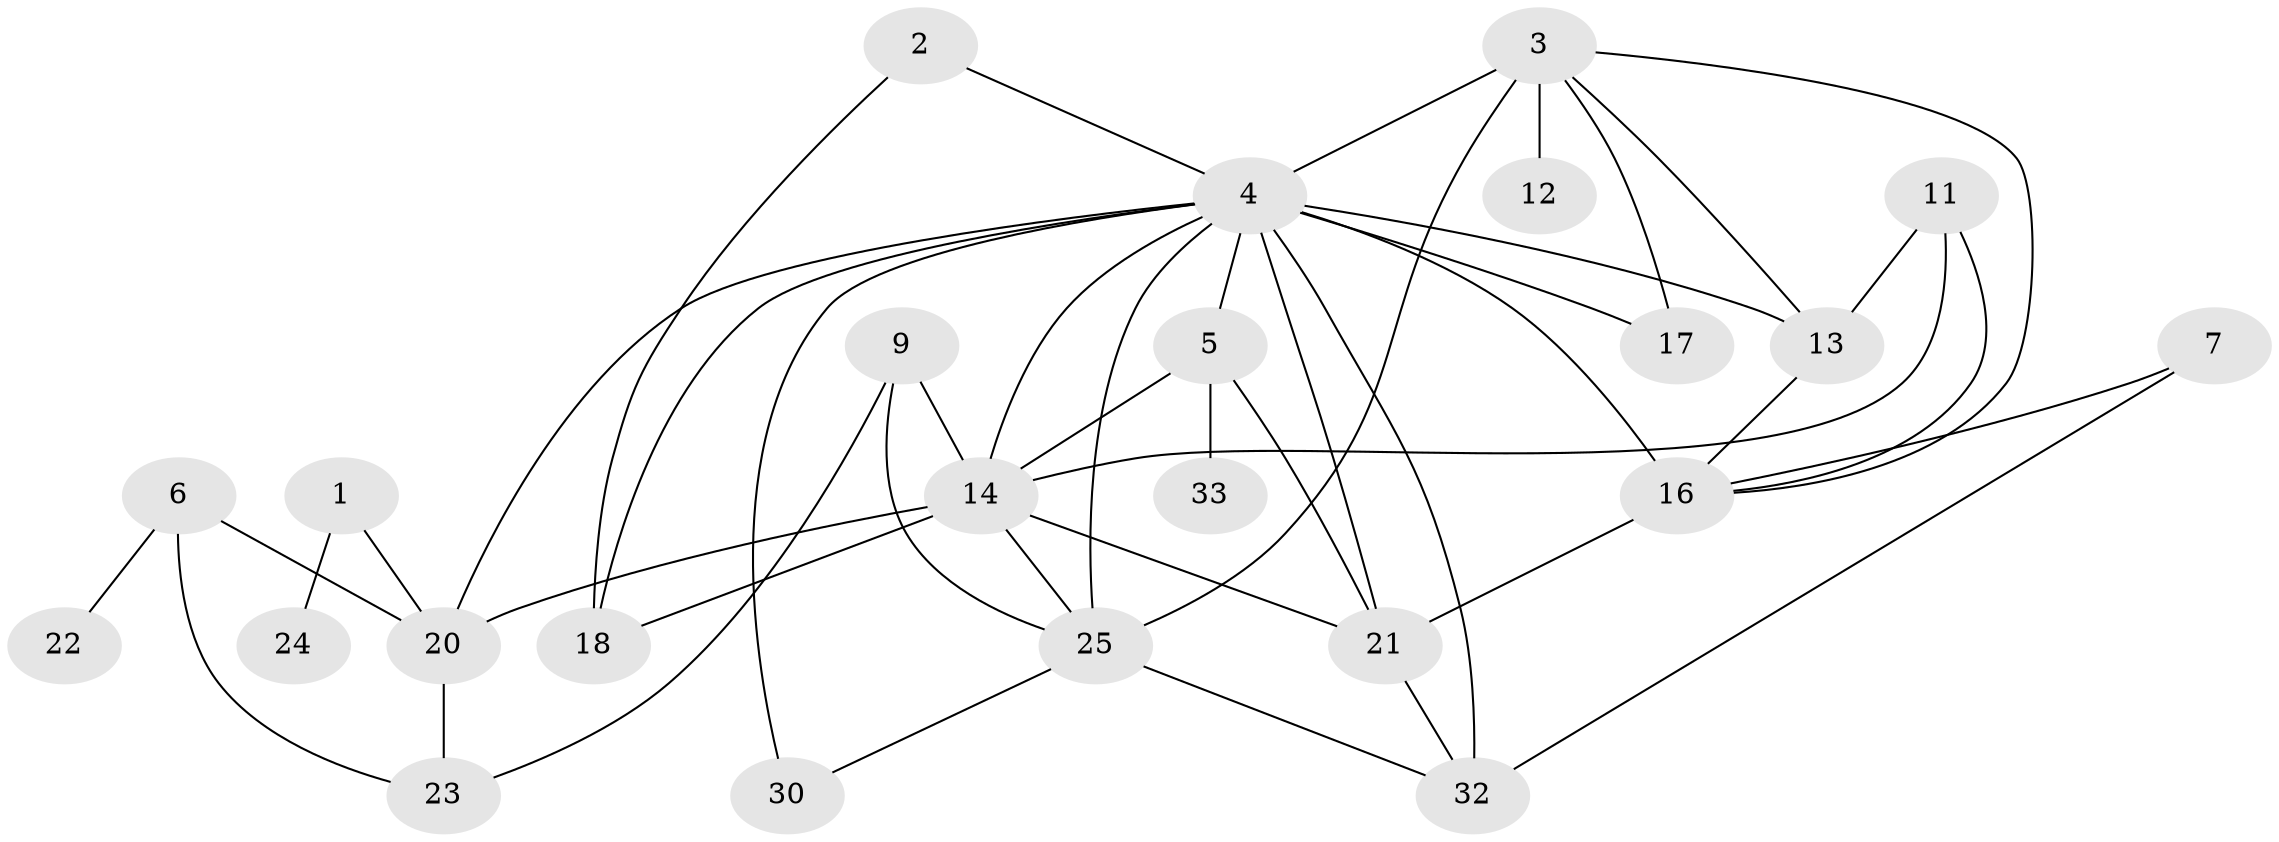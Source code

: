 // original degree distribution, {1: 0.25925925925925924, 2: 0.25, 6: 0.06481481481481481, 3: 0.2037037037037037, 0: 0.07407407407407407, 4: 0.1111111111111111, 5: 0.037037037037037035}
// Generated by graph-tools (version 1.1) at 2025/48/03/04/25 22:48:19]
// undirected, 24 vertices, 45 edges
graph export_dot {
  node [color=gray90,style=filled];
  1;
  2;
  3;
  4;
  5;
  6;
  7;
  9;
  11;
  12;
  13;
  14;
  16;
  17;
  18;
  20;
  21;
  22;
  23;
  24;
  25;
  30;
  32;
  33;
  1 -- 20 [weight=1.0];
  1 -- 24 [weight=1.0];
  2 -- 4 [weight=1.0];
  2 -- 18 [weight=1.0];
  3 -- 4 [weight=1.0];
  3 -- 12 [weight=2.0];
  3 -- 13 [weight=1.0];
  3 -- 16 [weight=1.0];
  3 -- 17 [weight=1.0];
  3 -- 25 [weight=2.0];
  4 -- 5 [weight=1.0];
  4 -- 13 [weight=2.0];
  4 -- 14 [weight=2.0];
  4 -- 16 [weight=5.0];
  4 -- 17 [weight=1.0];
  4 -- 18 [weight=1.0];
  4 -- 20 [weight=2.0];
  4 -- 21 [weight=1.0];
  4 -- 25 [weight=2.0];
  4 -- 30 [weight=2.0];
  4 -- 32 [weight=1.0];
  5 -- 14 [weight=1.0];
  5 -- 21 [weight=1.0];
  5 -- 33 [weight=1.0];
  6 -- 20 [weight=1.0];
  6 -- 22 [weight=1.0];
  6 -- 23 [weight=1.0];
  7 -- 16 [weight=1.0];
  7 -- 32 [weight=1.0];
  9 -- 14 [weight=1.0];
  9 -- 23 [weight=1.0];
  9 -- 25 [weight=1.0];
  11 -- 13 [weight=1.0];
  11 -- 14 [weight=1.0];
  11 -- 16 [weight=1.0];
  13 -- 16 [weight=1.0];
  14 -- 18 [weight=1.0];
  14 -- 20 [weight=1.0];
  14 -- 21 [weight=2.0];
  14 -- 25 [weight=2.0];
  16 -- 21 [weight=1.0];
  20 -- 23 [weight=1.0];
  21 -- 32 [weight=1.0];
  25 -- 30 [weight=1.0];
  25 -- 32 [weight=1.0];
}
